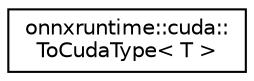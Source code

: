 digraph "Graphical Class Hierarchy"
{
  edge [fontname="Helvetica",fontsize="10",labelfontname="Helvetica",labelfontsize="10"];
  node [fontname="Helvetica",fontsize="10",shape=record];
  rankdir="LR";
  Node0 [label="onnxruntime::cuda::\lToCudaType\< T \>",height=0.2,width=0.4,color="black", fillcolor="white", style="filled",URL="$classonnxruntime_1_1cuda_1_1ToCudaType.html"];
}
